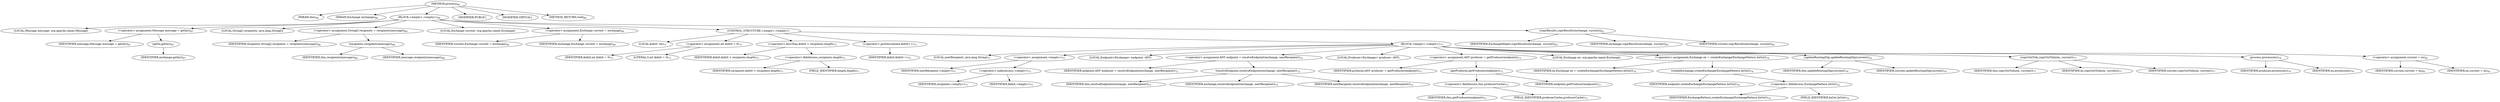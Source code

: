 digraph "process" {  
"106" [label = <(METHOD,process)<SUB>66</SUB>> ]
"11" [label = <(PARAM,this)<SUB>66</SUB>> ]
"107" [label = <(PARAM,Exchange exchange)<SUB>66</SUB>> ]
"108" [label = <(BLOCK,&lt;empty&gt;,&lt;empty&gt;)<SUB>66</SUB>> ]
"109" [label = <(LOCAL,Message message: org.apache.camel.Message)> ]
"110" [label = <(&lt;operator&gt;.assignment,Message message = getIn())<SUB>67</SUB>> ]
"111" [label = <(IDENTIFIER,message,Message message = getIn())<SUB>67</SUB>> ]
"112" [label = <(getIn,getIn())<SUB>67</SUB>> ]
"113" [label = <(IDENTIFIER,exchange,getIn())<SUB>67</SUB>> ]
"114" [label = <(LOCAL,String[] recipients: java.lang.String[])> ]
"115" [label = <(&lt;operator&gt;.assignment,String[] recipients = recipients(message))<SUB>68</SUB>> ]
"116" [label = <(IDENTIFIER,recipients,String[] recipients = recipients(message))<SUB>68</SUB>> ]
"117" [label = <(recipients,recipients(message))<SUB>68</SUB>> ]
"10" [label = <(IDENTIFIER,this,recipients(message))<SUB>68</SUB>> ]
"118" [label = <(IDENTIFIER,message,recipients(message))<SUB>68</SUB>> ]
"119" [label = <(LOCAL,Exchange current: org.apache.camel.Exchange)> ]
"120" [label = <(&lt;operator&gt;.assignment,Exchange current = exchange)<SUB>69</SUB>> ]
"121" [label = <(IDENTIFIER,current,Exchange current = exchange)<SUB>69</SUB>> ]
"122" [label = <(IDENTIFIER,exchange,Exchange current = exchange)<SUB>69</SUB>> ]
"123" [label = <(CONTROL_STRUCTURE,&lt;empty&gt;,&lt;empty&gt;)> ]
"124" [label = <(LOCAL,$idx0: int)<SUB>71</SUB>> ]
"125" [label = <(&lt;operator&gt;.assignment,int $idx0 = 0)<SUB>71</SUB>> ]
"126" [label = <(IDENTIFIER,$idx0,int $idx0 = 0)<SUB>71</SUB>> ]
"127" [label = <(LITERAL,0,int $idx0 = 0)<SUB>71</SUB>> ]
"128" [label = <(&lt;operator&gt;.lessThan,$idx0 &lt; recipients.length)<SUB>71</SUB>> ]
"129" [label = <(IDENTIFIER,$idx0,$idx0 &lt; recipients.length)<SUB>71</SUB>> ]
"130" [label = <(&lt;operator&gt;.fieldAccess,recipients.length)<SUB>71</SUB>> ]
"131" [label = <(IDENTIFIER,recipients,$idx0 &lt; recipients.length)<SUB>71</SUB>> ]
"132" [label = <(FIELD_IDENTIFIER,length,length)<SUB>71</SUB>> ]
"133" [label = <(&lt;operator&gt;.postIncrement,$idx0++)<SUB>71</SUB>> ]
"134" [label = <(IDENTIFIER,$idx0,$idx0++)<SUB>71</SUB>> ]
"135" [label = <(BLOCK,&lt;empty&gt;,&lt;empty&gt;)<SUB>71</SUB>> ]
"136" [label = <(LOCAL,nextRecipient: java.lang.String)<SUB>71</SUB>> ]
"137" [label = <(&lt;operator&gt;.assignment,&lt;empty&gt;)<SUB>71</SUB>> ]
"138" [label = <(IDENTIFIER,nextRecipient,&lt;empty&gt;)<SUB>71</SUB>> ]
"139" [label = <(&lt;operator&gt;.indexAccess,&lt;empty&gt;)<SUB>71</SUB>> ]
"140" [label = <(IDENTIFIER,recipients,&lt;empty&gt;)<SUB>71</SUB>> ]
"141" [label = <(IDENTIFIER,$idx0,&lt;empty&gt;)<SUB>71</SUB>> ]
"142" [label = <(LOCAL,Endpoint&lt;Exchange&gt; endpoint: ANY)> ]
"143" [label = <(&lt;operator&gt;.assignment,ANY endpoint = resolveEndpoint(exchange, nextRecipient))<SUB>72</SUB>> ]
"144" [label = <(IDENTIFIER,endpoint,ANY endpoint = resolveEndpoint(exchange, nextRecipient))<SUB>72</SUB>> ]
"145" [label = <(resolveEndpoint,resolveEndpoint(exchange, nextRecipient))<SUB>72</SUB>> ]
"12" [label = <(IDENTIFIER,this,resolveEndpoint(exchange, nextRecipient))<SUB>72</SUB>> ]
"146" [label = <(IDENTIFIER,exchange,resolveEndpoint(exchange, nextRecipient))<SUB>72</SUB>> ]
"147" [label = <(IDENTIFIER,nextRecipient,resolveEndpoint(exchange, nextRecipient))<SUB>72</SUB>> ]
"148" [label = <(LOCAL,Producer&lt;Exchange&gt; producer: ANY)> ]
"149" [label = <(&lt;operator&gt;.assignment,ANY producer = getProducer(endpoint))<SUB>73</SUB>> ]
"150" [label = <(IDENTIFIER,producer,ANY producer = getProducer(endpoint))<SUB>73</SUB>> ]
"151" [label = <(getProducer,getProducer(endpoint))<SUB>73</SUB>> ]
"152" [label = <(&lt;operator&gt;.fieldAccess,this.producerCache)<SUB>73</SUB>> ]
"153" [label = <(IDENTIFIER,this,getProducer(endpoint))<SUB>73</SUB>> ]
"154" [label = <(FIELD_IDENTIFIER,producerCache,producerCache)<SUB>73</SUB>> ]
"155" [label = <(IDENTIFIER,endpoint,getProducer(endpoint))<SUB>73</SUB>> ]
"156" [label = <(LOCAL,Exchange ex: org.apache.camel.Exchange)> ]
"157" [label = <(&lt;operator&gt;.assignment,Exchange ex = createExchange(ExchangePattern.InOut))<SUB>74</SUB>> ]
"158" [label = <(IDENTIFIER,ex,Exchange ex = createExchange(ExchangePattern.InOut))<SUB>74</SUB>> ]
"159" [label = <(createExchange,createExchange(ExchangePattern.InOut))<SUB>74</SUB>> ]
"160" [label = <(IDENTIFIER,endpoint,createExchange(ExchangePattern.InOut))<SUB>74</SUB>> ]
"161" [label = <(&lt;operator&gt;.fieldAccess,ExchangePattern.InOut)<SUB>74</SUB>> ]
"162" [label = <(IDENTIFIER,ExchangePattern,createExchange(ExchangePattern.InOut))<SUB>74</SUB>> ]
"163" [label = <(FIELD_IDENTIFIER,InOut,InOut)<SUB>74</SUB>> ]
"164" [label = <(updateRoutingSlip,updateRoutingSlip(current))<SUB>76</SUB>> ]
"13" [label = <(IDENTIFIER,this,updateRoutingSlip(current))<SUB>76</SUB>> ]
"165" [label = <(IDENTIFIER,current,updateRoutingSlip(current))<SUB>76</SUB>> ]
"166" [label = <(copyOutToIn,copyOutToIn(ex, current))<SUB>77</SUB>> ]
"14" [label = <(IDENTIFIER,this,copyOutToIn(ex, current))<SUB>77</SUB>> ]
"167" [label = <(IDENTIFIER,ex,copyOutToIn(ex, current))<SUB>77</SUB>> ]
"168" [label = <(IDENTIFIER,current,copyOutToIn(ex, current))<SUB>77</SUB>> ]
"169" [label = <(process,process(ex))<SUB>79</SUB>> ]
"170" [label = <(IDENTIFIER,producer,process(ex))<SUB>79</SUB>> ]
"171" [label = <(IDENTIFIER,ex,process(ex))<SUB>79</SUB>> ]
"172" [label = <(&lt;operator&gt;.assignment,current = ex)<SUB>81</SUB>> ]
"173" [label = <(IDENTIFIER,current,current = ex)<SUB>81</SUB>> ]
"174" [label = <(IDENTIFIER,ex,current = ex)<SUB>81</SUB>> ]
"175" [label = <(copyResults,copyResults(exchange, current))<SUB>83</SUB>> ]
"176" [label = <(IDENTIFIER,ExchangeHelper,copyResults(exchange, current))<SUB>83</SUB>> ]
"177" [label = <(IDENTIFIER,exchange,copyResults(exchange, current))<SUB>83</SUB>> ]
"178" [label = <(IDENTIFIER,current,copyResults(exchange, current))<SUB>83</SUB>> ]
"179" [label = <(MODIFIER,PUBLIC)> ]
"180" [label = <(MODIFIER,VIRTUAL)> ]
"181" [label = <(METHOD_RETURN,void)<SUB>66</SUB>> ]
  "106" -> "11" 
  "106" -> "107" 
  "106" -> "108" 
  "106" -> "179" 
  "106" -> "180" 
  "106" -> "181" 
  "108" -> "109" 
  "108" -> "110" 
  "108" -> "114" 
  "108" -> "115" 
  "108" -> "119" 
  "108" -> "120" 
  "108" -> "123" 
  "108" -> "175" 
  "110" -> "111" 
  "110" -> "112" 
  "112" -> "113" 
  "115" -> "116" 
  "115" -> "117" 
  "117" -> "10" 
  "117" -> "118" 
  "120" -> "121" 
  "120" -> "122" 
  "123" -> "124" 
  "123" -> "125" 
  "123" -> "128" 
  "123" -> "133" 
  "123" -> "135" 
  "125" -> "126" 
  "125" -> "127" 
  "128" -> "129" 
  "128" -> "130" 
  "130" -> "131" 
  "130" -> "132" 
  "133" -> "134" 
  "135" -> "136" 
  "135" -> "137" 
  "135" -> "142" 
  "135" -> "143" 
  "135" -> "148" 
  "135" -> "149" 
  "135" -> "156" 
  "135" -> "157" 
  "135" -> "164" 
  "135" -> "166" 
  "135" -> "169" 
  "135" -> "172" 
  "137" -> "138" 
  "137" -> "139" 
  "139" -> "140" 
  "139" -> "141" 
  "143" -> "144" 
  "143" -> "145" 
  "145" -> "12" 
  "145" -> "146" 
  "145" -> "147" 
  "149" -> "150" 
  "149" -> "151" 
  "151" -> "152" 
  "151" -> "155" 
  "152" -> "153" 
  "152" -> "154" 
  "157" -> "158" 
  "157" -> "159" 
  "159" -> "160" 
  "159" -> "161" 
  "161" -> "162" 
  "161" -> "163" 
  "164" -> "13" 
  "164" -> "165" 
  "166" -> "14" 
  "166" -> "167" 
  "166" -> "168" 
  "169" -> "170" 
  "169" -> "171" 
  "172" -> "173" 
  "172" -> "174" 
  "175" -> "176" 
  "175" -> "177" 
  "175" -> "178" 
}
